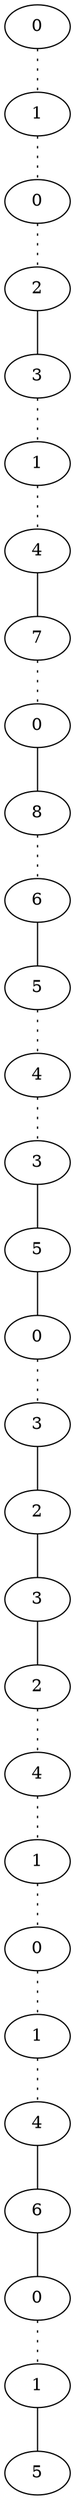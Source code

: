 graph {
a0[label=0];
a1[label=1];
a2[label=0];
a3[label=2];
a4[label=3];
a5[label=1];
a6[label=4];
a7[label=7];
a8[label=0];
a9[label=8];
a10[label=6];
a11[label=5];
a12[label=4];
a13[label=3];
a14[label=5];
a15[label=0];
a16[label=3];
a17[label=2];
a18[label=3];
a19[label=2];
a20[label=4];
a21[label=1];
a22[label=0];
a23[label=1];
a24[label=4];
a25[label=6];
a26[label=0];
a27[label=1];
a28[label=5];
a0 -- a1 [style=dotted];
a1 -- a2 [style=dotted];
a2 -- a3 [style=dotted];
a3 -- a4;
a4 -- a5 [style=dotted];
a5 -- a6 [style=dotted];
a6 -- a7;
a7 -- a8 [style=dotted];
a8 -- a9;
a9 -- a10 [style=dotted];
a10 -- a11;
a11 -- a12 [style=dotted];
a12 -- a13 [style=dotted];
a13 -- a14;
a14 -- a15;
a15 -- a16 [style=dotted];
a16 -- a17;
a17 -- a18;
a18 -- a19;
a19 -- a20 [style=dotted];
a20 -- a21 [style=dotted];
a21 -- a22 [style=dotted];
a22 -- a23 [style=dotted];
a23 -- a24 [style=dotted];
a24 -- a25;
a25 -- a26;
a26 -- a27 [style=dotted];
a27 -- a28;
}
